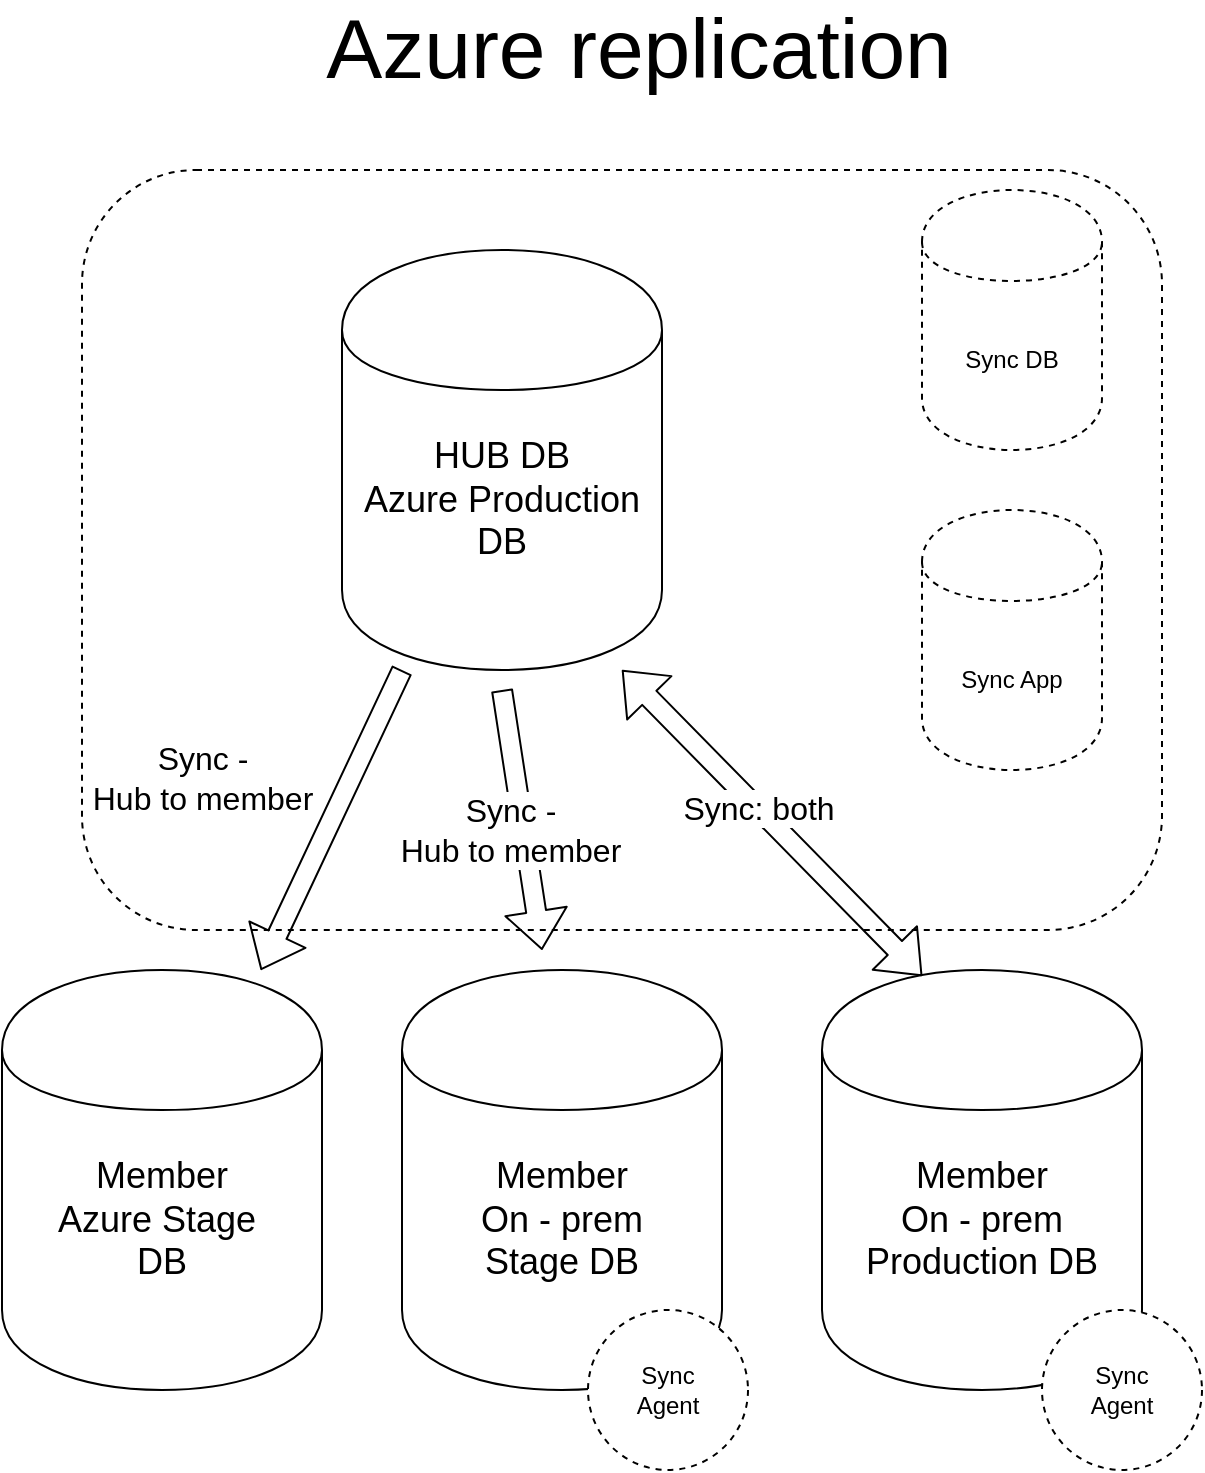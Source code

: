 <mxfile version="10.6.5" type="device"><diagram id="FV7D36n6Dvo0hMc1kbys" name="Page-1"><mxGraphModel dx="908" dy="1801" grid="1" gridSize="10" guides="1" tooltips="1" connect="1" arrows="1" fold="1" page="1" pageScale="1" pageWidth="827" pageHeight="1169" math="0" shadow="0"><root><mxCell id="0"/><mxCell id="1" parent="0"/><mxCell id="JoaMV7rqNZ2_YSwdFE-R-2" value="" style="rounded=1;whiteSpace=wrap;html=1;dashed=1;" parent="1" vertex="1"><mxGeometry x="120" y="50" width="540" height="380" as="geometry"/></mxCell><mxCell id="JoaMV7rqNZ2_YSwdFE-R-1" value="&lt;font style=&quot;font-size: 18px&quot;&gt;HUB DB&lt;br&gt;Azure Production DB&lt;br&gt;&lt;/font&gt;" style="shape=cylinder;whiteSpace=wrap;html=1;boundedLbl=1;backgroundOutline=1;" parent="1" vertex="1"><mxGeometry x="250" y="90" width="160" height="210" as="geometry"/></mxCell><mxCell id="JoaMV7rqNZ2_YSwdFE-R-3" value="&lt;font style=&quot;font-size: 18px&quot;&gt;Member&lt;br&gt;Azure Stage&amp;nbsp;&lt;br&gt;DB&lt;br&gt;&lt;/font&gt;" style="shape=cylinder;whiteSpace=wrap;html=1;boundedLbl=1;backgroundOutline=1;" parent="1" vertex="1"><mxGeometry x="80" y="450" width="160" height="210" as="geometry"/></mxCell><mxCell id="JoaMV7rqNZ2_YSwdFE-R-4" value="Sync DB" style="shape=cylinder;whiteSpace=wrap;html=1;boundedLbl=1;backgroundOutline=1;dashed=1;" parent="1" vertex="1"><mxGeometry x="540" y="60" width="90" height="130" as="geometry"/></mxCell><mxCell id="JoaMV7rqNZ2_YSwdFE-R-5" value="Sync App" style="shape=cylinder;whiteSpace=wrap;html=1;boundedLbl=1;backgroundOutline=1;dashed=1;" parent="1" vertex="1"><mxGeometry x="540" y="220" width="90" height="130" as="geometry"/></mxCell><mxCell id="JoaMV7rqNZ2_YSwdFE-R-6" value="&lt;font style=&quot;font-size: 18px&quot;&gt;Member&lt;br&gt;On - prem &lt;br&gt;Stage DB&lt;br&gt;&lt;/font&gt;" style="shape=cylinder;whiteSpace=wrap;html=1;boundedLbl=1;backgroundOutline=1;" parent="1" vertex="1"><mxGeometry x="280" y="450" width="160" height="210" as="geometry"/></mxCell><mxCell id="JoaMV7rqNZ2_YSwdFE-R-7" value="&lt;font style=&quot;font-size: 18px&quot;&gt;Member&lt;br&gt;On - prem &lt;br&gt;Production DB&lt;br&gt;&lt;/font&gt;" style="shape=cylinder;whiteSpace=wrap;html=1;boundedLbl=1;backgroundOutline=1;" parent="1" vertex="1"><mxGeometry x="490" y="450" width="160" height="210" as="geometry"/></mxCell><mxCell id="JoaMV7rqNZ2_YSwdFE-R-8" value="Sync&lt;br&gt;Agent&lt;br&gt;" style="ellipse;whiteSpace=wrap;html=1;aspect=fixed;dashed=1;" parent="1" vertex="1"><mxGeometry x="373" y="620" width="80" height="80" as="geometry"/></mxCell><mxCell id="JoaMV7rqNZ2_YSwdFE-R-9" value="Sync&lt;br&gt;Agent&lt;br&gt;" style="ellipse;whiteSpace=wrap;html=1;aspect=fixed;dashed=1;" parent="1" vertex="1"><mxGeometry x="600" y="620" width="80" height="80" as="geometry"/></mxCell><mxCell id="JoaMV7rqNZ2_YSwdFE-R-16" value="" style="shape=flexArrow;endArrow=classic;startArrow=classic;html=1;exitX=0.313;exitY=0.014;exitDx=0;exitDy=0;exitPerimeter=0;" parent="1" source="JoaMV7rqNZ2_YSwdFE-R-7" edge="1"><mxGeometry width="50" height="50" relative="1" as="geometry"><mxPoint x="410" y="437" as="sourcePoint"/><mxPoint x="390" y="300" as="targetPoint"/></mxGeometry></mxCell><mxCell id="oH3y4MiH0U9Un2XMmkup-6" value="Sync: both" style="text;html=1;resizable=0;points=[];align=center;verticalAlign=middle;labelBackgroundColor=#ffffff;fontSize=16;" vertex="1" connectable="0" parent="JoaMV7rqNZ2_YSwdFE-R-16"><mxGeometry x="0.096" relative="1" as="geometry"><mxPoint as="offset"/></mxGeometry></mxCell><mxCell id="JoaMV7rqNZ2_YSwdFE-R-17" value="Azure replication" style="text;html=1;strokeColor=none;fillColor=none;align=center;verticalAlign=middle;whiteSpace=wrap;rounded=0;dashed=1;fontSize=42;" parent="1" vertex="1"><mxGeometry x="200" y="-20" width="397" height="20" as="geometry"/></mxCell><mxCell id="oH3y4MiH0U9Un2XMmkup-1" value="" style="shape=flexArrow;endArrow=classic;html=1;fontSize=42;" edge="1" parent="1" target="JoaMV7rqNZ2_YSwdFE-R-3"><mxGeometry width="50" height="50" relative="1" as="geometry"><mxPoint x="280" y="300" as="sourcePoint"/><mxPoint x="180" y="700" as="targetPoint"/></mxGeometry></mxCell><mxCell id="oH3y4MiH0U9Un2XMmkup-4" value="Sync - &lt;br&gt;Hub to member" style="text;html=1;resizable=0;points=[];align=center;verticalAlign=middle;labelBackgroundColor=#ffffff;fontSize=16;" vertex="1" connectable="0" parent="oH3y4MiH0U9Un2XMmkup-1"><mxGeometry x="-0.297" y="3" relative="1" as="geometry"><mxPoint x="-78" as="offset"/></mxGeometry></mxCell><mxCell id="oH3y4MiH0U9Un2XMmkup-2" value="" style="shape=flexArrow;endArrow=classic;html=1;fontSize=42;" edge="1" parent="1"><mxGeometry width="50" height="50" relative="1" as="geometry"><mxPoint x="330" y="310" as="sourcePoint"/><mxPoint x="350" y="440" as="targetPoint"/></mxGeometry></mxCell><mxCell id="oH3y4MiH0U9Un2XMmkup-5" value="Sync - &lt;br&gt;Hub to member&lt;br&gt;" style="text;html=1;resizable=0;points=[];align=center;verticalAlign=middle;labelBackgroundColor=#ffffff;fontSize=16;" vertex="1" connectable="0" parent="oH3y4MiH0U9Un2XMmkup-2"><mxGeometry x="-0.224" y="-4" relative="1" as="geometry"><mxPoint y="19" as="offset"/></mxGeometry></mxCell></root></mxGraphModel></diagram></mxfile>